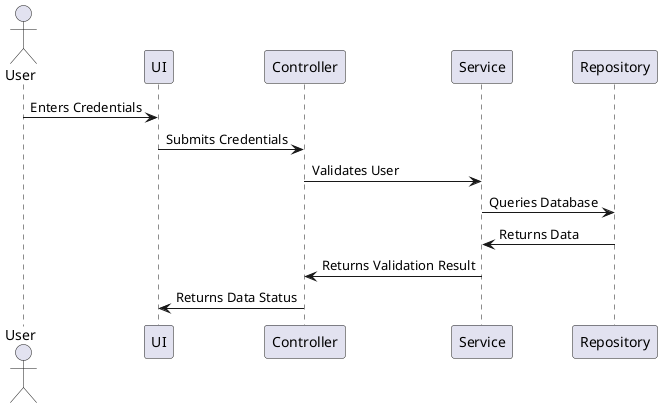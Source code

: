 @startuml CargoHubAPI_SequenceDiagram
actor User
participant UI
participant Controller
participant Service
participant Repository

User -> UI : Enters Credentials
UI -> Controller : Submits Credentials
Controller -> Service : Validates User
Service -> Repository : Queries Database
Repository -> Service : Returns Data
Service -> Controller : Returns Validation Result
Controller -> UI : Returns Data Status
@enduml